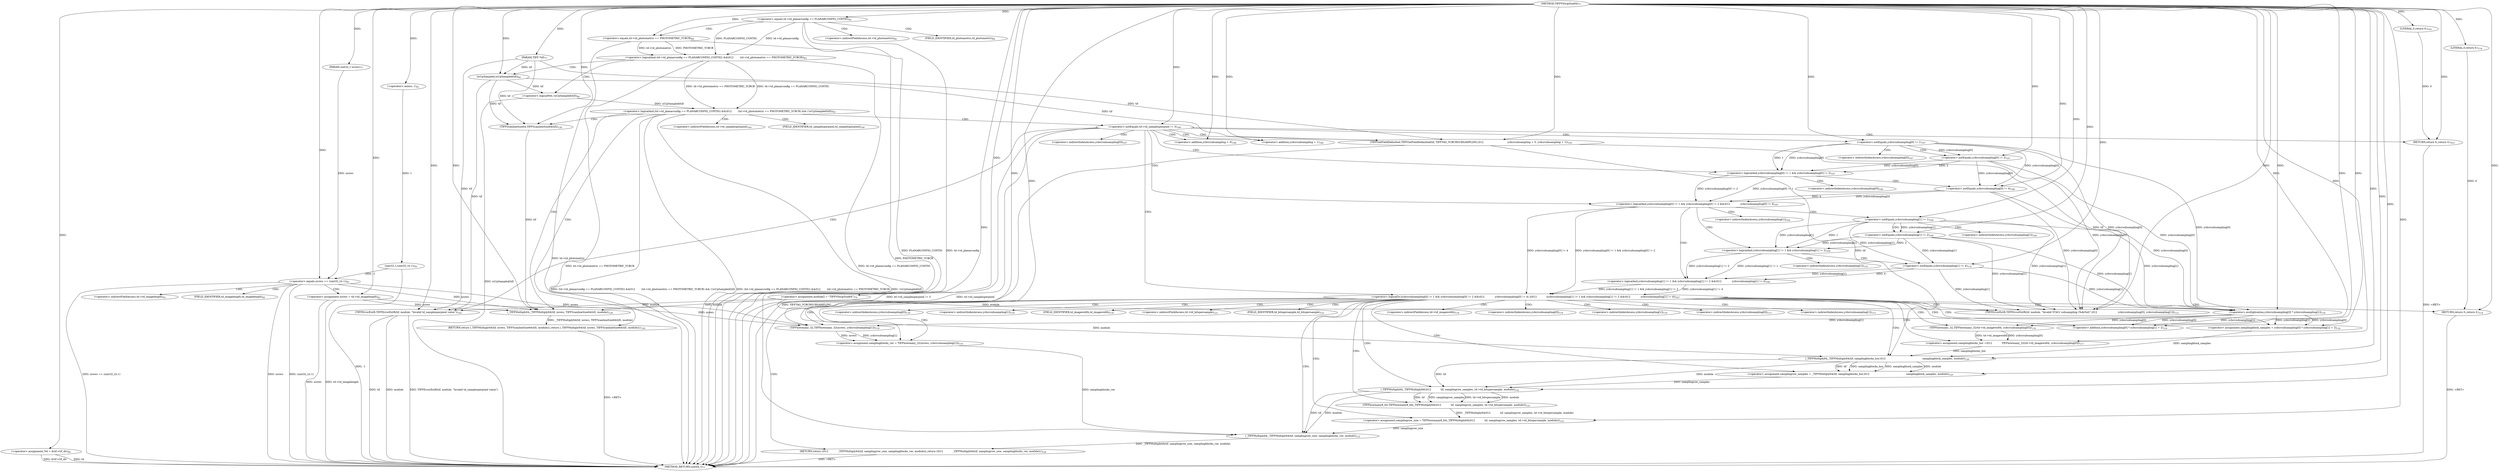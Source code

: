 digraph "TIFFVStripSize64" {  
"11033" [label = <(METHOD,TIFFVStripSize64)<SUB>77</SUB>> ]
"11213" [label = <(METHOD_RETURN,uint64_t)<SUB>77</SUB>> ]
"11034" [label = <(PARAM,TIFF *tif)<SUB>77</SUB>> ]
"11035" [label = <(PARAM,uint32_t nrows)<SUB>77</SUB>> ]
"11038" [label = <(&lt;operator&gt;.assignment,module[] = &quot;TIFFVStripSize64&quot;)<SUB>79</SUB>> ]
"11042" [label = <(&lt;operator&gt;.assignment,*td = &amp;tif-&gt;tif_dir)<SUB>80</SUB>> ]
"11049" [label = <(&lt;operator&gt;.equals,nrows == (uint32_t)(-1))<SUB>81</SUB>> ]
"11061" [label = <(&lt;operator&gt;.logicalAnd,(td-&gt;td_planarconfig == PLANARCONFIG_CONTIG) &amp;&amp;\012        (td-&gt;td_photometric == PHOTOMETRIC_YCBCR) &amp;&amp; (!isUpSampled(tif)))<SUB>83</SUB>> ]
"11055" [label = <(&lt;operator&gt;.assignment,nrows = td-&gt;td_imagelength)<SUB>82</SUB>> ]
"11096" [label = <(TIFFGetFieldDefaulted,TIFFGetFieldDefaulted(tif, TIFFTAG_YCBCRSUBSAMPLING,\012                              ycbcrsubsampling + 0, ycbcrsubsampling + 1))<SUB>105</SUB>> ]
"11154" [label = <(&lt;operator&gt;.assignment,samplingblock_samples = ycbcrsubsampling[0] * ycbcrsubsampling[1] + 2)<SUB>116</SUB>> ]
"11165" [label = <(&lt;operator&gt;.assignment,samplingblocks_hor =\012            TIFFhowmany_32(td-&gt;td_imagewidth, ycbcrsubsampling[0]))<SUB>117</SUB>> ]
"11174" [label = <(&lt;operator&gt;.assignment,samplingblocks_ver = TIFFhowmany_32(nrows, ycbcrsubsampling[1]))<SUB>119</SUB>> ]
"11181" [label = <(&lt;operator&gt;.assignment,samplingrow_samples = _TIFFMultiply64(tif, samplingblocks_hor,\012                                              samplingblock_samples, module))<SUB>120</SUB>> ]
"11188" [label = <(&lt;operator&gt;.assignment,samplingrow_size = TIFFhowmany8_64(_TIFFMultiply64(\012            tif, samplingrow_samples, td-&gt;td_bitspersample, module)))<SUB>122</SUB>> ]
"11198" [label = <(RETURN,return (\012            _TIFFMultiply64(tif, samplingrow_size, samplingblocks_ver, module));,return (\012            _TIFFMultiply64(tif, samplingrow_size, samplingblocks_ver, module));)<SUB>124</SUB>> ]
"11051" [label = <(uint32_t,(uint32_t)(-1))<SUB>81</SUB>> ]
"11062" [label = <(&lt;operator&gt;.logicalAnd,(td-&gt;td_planarconfig == PLANARCONFIG_CONTIG) &amp;&amp;\012        (td-&gt;td_photometric == PHOTOMETRIC_YCBCR))<SUB>83</SUB>> ]
"11073" [label = <(&lt;operator&gt;.logicalNot,!isUpSampled(tif))<SUB>84</SUB>> ]
"11084" [label = <(&lt;operator&gt;.notEquals,td-&gt;td_samplesperpixel != 3)<SUB>100</SUB>> ]
"11106" [label = <(&lt;operator&gt;.logicalOr,(ycbcrsubsampling[0] != 1 &amp;&amp; ycbcrsubsampling[0] != 2 &amp;&amp;\012             ycbcrsubsampling[0] != 4) ||\012            (ycbcrsubsampling[1] != 1 &amp;&amp; ycbcrsubsampling[1] != 2 &amp;&amp;\012             ycbcrsubsampling[1] != 4))<SUB>107</SUB>> ]
"11199" [label = <(_TIFFMultiply64,_TIFFMultiply64(tif, samplingrow_size, samplingblocks_ver, module))<SUB>125</SUB>> ]
"11206" [label = <(RETURN,return (_TIFFMultiply64(tif, nrows, TIFFScanlineSize64(tif), module));,return (_TIFFMultiply64(tif, nrows, TIFFScanlineSize64(tif), module));)<SUB>128</SUB>> ]
"11052" [label = <(&lt;operator&gt;.minus,-1)<SUB>81</SUB>> ]
"11063" [label = <(&lt;operator&gt;.equals,td-&gt;td_planarconfig == PLANARCONFIG_CONTIG)<SUB>83</SUB>> ]
"11068" [label = <(&lt;operator&gt;.equals,td-&gt;td_photometric == PHOTOMETRIC_YCBCR)<SUB>84</SUB>> ]
"11074" [label = <(isUpSampled,isUpSampled(tif))<SUB>84</SUB>> ]
"11090" [label = <(TIFFErrorExtR,TIFFErrorExtR(tif, module, &quot;Invalid td_samplesperpixel value&quot;))<SUB>102</SUB>> ]
"11094" [label = <(RETURN,return 0;,return 0;)<SUB>103</SUB>> ]
"11099" [label = <(&lt;operator&gt;.addition,ycbcrsubsampling + 0)<SUB>106</SUB>> ]
"11102" [label = <(&lt;operator&gt;.addition,ycbcrsubsampling + 1)<SUB>106</SUB>> ]
"11142" [label = <(TIFFErrorExtR,TIFFErrorExtR(tif, module, &quot;Invalid YCbCr subsampling (%dx%d)&quot;,\012                          ycbcrsubsampling[0], ycbcrsubsampling[1]))<SUB>112</SUB>> ]
"11152" [label = <(RETURN,return 0;,return 0;)<SUB>114</SUB>> ]
"11156" [label = <(&lt;operator&gt;.addition,ycbcrsubsampling[0] * ycbcrsubsampling[1] + 2)<SUB>116</SUB>> ]
"11167" [label = <(TIFFhowmany_32,TIFFhowmany_32(td-&gt;td_imagewidth, ycbcrsubsampling[0]))<SUB>118</SUB>> ]
"11176" [label = <(TIFFhowmany_32,TIFFhowmany_32(nrows, ycbcrsubsampling[1]))<SUB>119</SUB>> ]
"11183" [label = <(_TIFFMultiply64,_TIFFMultiply64(tif, samplingblocks_hor,\012                                              samplingblock_samples, module))<SUB>120</SUB>> ]
"11190" [label = <(TIFFhowmany8_64,TIFFhowmany8_64(_TIFFMultiply64(\012            tif, samplingrow_samples, td-&gt;td_bitspersample, module)))<SUB>122</SUB>> ]
"11207" [label = <(_TIFFMultiply64,_TIFFMultiply64(tif, nrows, TIFFScanlineSize64(tif), module))<SUB>128</SUB>> ]
"11095" [label = <(LITERAL,0,return 0;)<SUB>103</SUB>> ]
"11107" [label = <(&lt;operator&gt;.logicalAnd,ycbcrsubsampling[0] != 1 &amp;&amp; ycbcrsubsampling[0] != 2 &amp;&amp;\012             ycbcrsubsampling[0] != 4)<SUB>107</SUB>> ]
"11124" [label = <(&lt;operator&gt;.logicalAnd,ycbcrsubsampling[1] != 1 &amp;&amp; ycbcrsubsampling[1] != 2 &amp;&amp;\012             ycbcrsubsampling[1] != 4)<SUB>109</SUB>> ]
"11153" [label = <(LITERAL,0,return 0;)<SUB>114</SUB>> ]
"11157" [label = <(&lt;operator&gt;.multiplication,ycbcrsubsampling[0] * ycbcrsubsampling[1])<SUB>116</SUB>> ]
"11191" [label = <(_TIFFMultiply64,_TIFFMultiply64(\012            tif, samplingrow_samples, td-&gt;td_bitspersample, module))<SUB>122</SUB>> ]
"11108" [label = <(&lt;operator&gt;.logicalAnd,ycbcrsubsampling[0] != 1 &amp;&amp; ycbcrsubsampling[0] != 2)<SUB>107</SUB>> ]
"11119" [label = <(&lt;operator&gt;.notEquals,ycbcrsubsampling[0] != 4)<SUB>108</SUB>> ]
"11125" [label = <(&lt;operator&gt;.logicalAnd,ycbcrsubsampling[1] != 1 &amp;&amp; ycbcrsubsampling[1] != 2)<SUB>109</SUB>> ]
"11136" [label = <(&lt;operator&gt;.notEquals,ycbcrsubsampling[1] != 4)<SUB>110</SUB>> ]
"11210" [label = <(TIFFScanlineSize64,TIFFScanlineSize64(tif))<SUB>128</SUB>> ]
"11109" [label = <(&lt;operator&gt;.notEquals,ycbcrsubsampling[0] != 1)<SUB>107</SUB>> ]
"11114" [label = <(&lt;operator&gt;.notEquals,ycbcrsubsampling[0] != 2)<SUB>107</SUB>> ]
"11126" [label = <(&lt;operator&gt;.notEquals,ycbcrsubsampling[1] != 1)<SUB>109</SUB>> ]
"11131" [label = <(&lt;operator&gt;.notEquals,ycbcrsubsampling[1] != 2)<SUB>109</SUB>> ]
"11057" [label = <(&lt;operator&gt;.indirectFieldAccess,td-&gt;td_imagelength)<SUB>82</SUB>> ]
"11059" [label = <(FIELD_IDENTIFIER,td_imagelength,td_imagelength)<SUB>82</SUB>> ]
"11069" [label = <(&lt;operator&gt;.indirectFieldAccess,td-&gt;td_photometric)<SUB>84</SUB>> ]
"11085" [label = <(&lt;operator&gt;.indirectFieldAccess,td-&gt;td_samplesperpixel)<SUB>100</SUB>> ]
"11168" [label = <(&lt;operator&gt;.indirectFieldAccess,td-&gt;td_imagewidth)<SUB>118</SUB>> ]
"11171" [label = <(&lt;operator&gt;.indirectIndexAccess,ycbcrsubsampling[0])<SUB>118</SUB>> ]
"11178" [label = <(&lt;operator&gt;.indirectIndexAccess,ycbcrsubsampling[1])<SUB>119</SUB>> ]
"11071" [label = <(FIELD_IDENTIFIER,td_photometric,td_photometric)<SUB>84</SUB>> ]
"11087" [label = <(FIELD_IDENTIFIER,td_samplesperpixel,td_samplesperpixel)<SUB>100</SUB>> ]
"11146" [label = <(&lt;operator&gt;.indirectIndexAccess,ycbcrsubsampling[0])<SUB>113</SUB>> ]
"11149" [label = <(&lt;operator&gt;.indirectIndexAccess,ycbcrsubsampling[1])<SUB>113</SUB>> ]
"11158" [label = <(&lt;operator&gt;.indirectIndexAccess,ycbcrsubsampling[0])<SUB>116</SUB>> ]
"11161" [label = <(&lt;operator&gt;.indirectIndexAccess,ycbcrsubsampling[1])<SUB>116</SUB>> ]
"11170" [label = <(FIELD_IDENTIFIER,td_imagewidth,td_imagewidth)<SUB>118</SUB>> ]
"11194" [label = <(&lt;operator&gt;.indirectFieldAccess,td-&gt;td_bitspersample)<SUB>123</SUB>> ]
"11120" [label = <(&lt;operator&gt;.indirectIndexAccess,ycbcrsubsampling[0])<SUB>108</SUB>> ]
"11137" [label = <(&lt;operator&gt;.indirectIndexAccess,ycbcrsubsampling[1])<SUB>110</SUB>> ]
"11196" [label = <(FIELD_IDENTIFIER,td_bitspersample,td_bitspersample)<SUB>123</SUB>> ]
"11110" [label = <(&lt;operator&gt;.indirectIndexAccess,ycbcrsubsampling[0])<SUB>107</SUB>> ]
"11115" [label = <(&lt;operator&gt;.indirectIndexAccess,ycbcrsubsampling[0])<SUB>107</SUB>> ]
"11127" [label = <(&lt;operator&gt;.indirectIndexAccess,ycbcrsubsampling[1])<SUB>109</SUB>> ]
"11132" [label = <(&lt;operator&gt;.indirectIndexAccess,ycbcrsubsampling[1])<SUB>109</SUB>> ]
  "11152" -> "11213"  [ label = "DDG: &lt;RET&gt;"] 
  "11198" -> "11213"  [ label = "DDG: &lt;RET&gt;"] 
  "11206" -> "11213"  [ label = "DDG: &lt;RET&gt;"] 
  "11094" -> "11213"  [ label = "DDG: &lt;RET&gt;"] 
  "11042" -> "11213"  [ label = "DDG: td"] 
  "11042" -> "11213"  [ label = "DDG: &amp;tif-&gt;tif_dir"] 
  "11049" -> "11213"  [ label = "DDG: nrows"] 
  "11051" -> "11213"  [ label = "DDG: -1"] 
  "11049" -> "11213"  [ label = "DDG: (uint32_t)(-1)"] 
  "11049" -> "11213"  [ label = "DDG: nrows == (uint32_t)(-1)"] 
  "11055" -> "11213"  [ label = "DDG: nrows"] 
  "11055" -> "11213"  [ label = "DDG: td-&gt;td_imagelength"] 
  "11063" -> "11213"  [ label = "DDG: td-&gt;td_planarconfig"] 
  "11062" -> "11213"  [ label = "DDG: td-&gt;td_planarconfig == PLANARCONFIG_CONTIG"] 
  "11068" -> "11213"  [ label = "DDG: td-&gt;td_photometric"] 
  "11062" -> "11213"  [ label = "DDG: td-&gt;td_photometric == PHOTOMETRIC_YCBCR"] 
  "11061" -> "11213"  [ label = "DDG: (td-&gt;td_planarconfig == PLANARCONFIG_CONTIG) &amp;&amp;\012        (td-&gt;td_photometric == PHOTOMETRIC_YCBCR)"] 
  "11073" -> "11213"  [ label = "DDG: isUpSampled(tif)"] 
  "11061" -> "11213"  [ label = "DDG: !isUpSampled(tif)"] 
  "11061" -> "11213"  [ label = "DDG: (td-&gt;td_planarconfig == PLANARCONFIG_CONTIG) &amp;&amp;\012        (td-&gt;td_photometric == PHOTOMETRIC_YCBCR) &amp;&amp; (!isUpSampled(tif))"] 
  "11084" -> "11213"  [ label = "DDG: td-&gt;td_samplesperpixel"] 
  "11084" -> "11213"  [ label = "DDG: td-&gt;td_samplesperpixel != 3"] 
  "11090" -> "11213"  [ label = "DDG: tif"] 
  "11090" -> "11213"  [ label = "DDG: module"] 
  "11090" -> "11213"  [ label = "DDG: TIFFErrorExtR(tif, module, &quot;Invalid td_samplesperpixel value&quot;)"] 
  "11096" -> "11213"  [ label = "DDG: TIFFTAG_YCBCRSUBSAMPLING"] 
  "11068" -> "11213"  [ label = "DDG: PHOTOMETRIC_YCBCR"] 
  "11063" -> "11213"  [ label = "DDG: PLANARCONFIG_CONTIG"] 
  "11033" -> "11034"  [ label = "DDG: "] 
  "11033" -> "11035"  [ label = "DDG: "] 
  "11033" -> "11038"  [ label = "DDG: "] 
  "11033" -> "11042"  [ label = "DDG: "] 
  "11035" -> "11049"  [ label = "DDG: nrows"] 
  "11033" -> "11049"  [ label = "DDG: "] 
  "11051" -> "11049"  [ label = "DDG: -1"] 
  "11062" -> "11061"  [ label = "DDG: td-&gt;td_planarconfig == PLANARCONFIG_CONTIG"] 
  "11062" -> "11061"  [ label = "DDG: td-&gt;td_photometric == PHOTOMETRIC_YCBCR"] 
  "11073" -> "11061"  [ label = "DDG: isUpSampled(tif)"] 
  "11157" -> "11154"  [ label = "DDG: ycbcrsubsampling[0]"] 
  "11157" -> "11154"  [ label = "DDG: ycbcrsubsampling[1]"] 
  "11033" -> "11154"  [ label = "DDG: "] 
  "11167" -> "11165"  [ label = "DDG: td-&gt;td_imagewidth"] 
  "11167" -> "11165"  [ label = "DDG: ycbcrsubsampling[0]"] 
  "11176" -> "11174"  [ label = "DDG: nrows"] 
  "11176" -> "11174"  [ label = "DDG: ycbcrsubsampling[1]"] 
  "11183" -> "11181"  [ label = "DDG: tif"] 
  "11183" -> "11181"  [ label = "DDG: samplingblocks_hor"] 
  "11183" -> "11181"  [ label = "DDG: samplingblock_samples"] 
  "11183" -> "11181"  [ label = "DDG: module"] 
  "11190" -> "11188"  [ label = "DDG: _TIFFMultiply64(\012            tif, samplingrow_samples, td-&gt;td_bitspersample, module)"] 
  "11199" -> "11198"  [ label = "DDG: _TIFFMultiply64(tif, samplingrow_size, samplingblocks_ver, module)"] 
  "11052" -> "11051"  [ label = "DDG: 1"] 
  "11033" -> "11055"  [ label = "DDG: "] 
  "11063" -> "11062"  [ label = "DDG: td-&gt;td_planarconfig"] 
  "11063" -> "11062"  [ label = "DDG: PLANARCONFIG_CONTIG"] 
  "11068" -> "11062"  [ label = "DDG: td-&gt;td_photometric"] 
  "11068" -> "11062"  [ label = "DDG: PHOTOMETRIC_YCBCR"] 
  "11074" -> "11073"  [ label = "DDG: tif"] 
  "11074" -> "11096"  [ label = "DDG: tif"] 
  "11034" -> "11096"  [ label = "DDG: tif"] 
  "11033" -> "11096"  [ label = "DDG: "] 
  "11033" -> "11165"  [ label = "DDG: "] 
  "11033" -> "11174"  [ label = "DDG: "] 
  "11033" -> "11181"  [ label = "DDG: "] 
  "11033" -> "11188"  [ label = "DDG: "] 
  "11207" -> "11206"  [ label = "DDG: _TIFFMultiply64(tif, nrows, TIFFScanlineSize64(tif), module)"] 
  "11033" -> "11052"  [ label = "DDG: "] 
  "11033" -> "11063"  [ label = "DDG: "] 
  "11033" -> "11068"  [ label = "DDG: "] 
  "11034" -> "11074"  [ label = "DDG: tif"] 
  "11033" -> "11074"  [ label = "DDG: "] 
  "11033" -> "11084"  [ label = "DDG: "] 
  "11095" -> "11094"  [ label = "DDG: 0"] 
  "11033" -> "11094"  [ label = "DDG: "] 
  "11033" -> "11099"  [ label = "DDG: "] 
  "11033" -> "11102"  [ label = "DDG: "] 
  "11107" -> "11106"  [ label = "DDG: ycbcrsubsampling[0] != 1 &amp;&amp; ycbcrsubsampling[0] != 2"] 
  "11107" -> "11106"  [ label = "DDG: ycbcrsubsampling[0] != 4"] 
  "11124" -> "11106"  [ label = "DDG: ycbcrsubsampling[1] != 1 &amp;&amp; ycbcrsubsampling[1] != 2"] 
  "11124" -> "11106"  [ label = "DDG: ycbcrsubsampling[1] != 4"] 
  "11153" -> "11152"  [ label = "DDG: 0"] 
  "11033" -> "11152"  [ label = "DDG: "] 
  "11157" -> "11156"  [ label = "DDG: ycbcrsubsampling[0]"] 
  "11157" -> "11156"  [ label = "DDG: ycbcrsubsampling[1]"] 
  "11033" -> "11156"  [ label = "DDG: "] 
  "11157" -> "11167"  [ label = "DDG: ycbcrsubsampling[0]"] 
  "11033" -> "11167"  [ label = "DDG: "] 
  "11049" -> "11176"  [ label = "DDG: nrows"] 
  "11055" -> "11176"  [ label = "DDG: nrows"] 
  "11033" -> "11176"  [ label = "DDG: "] 
  "11157" -> "11176"  [ label = "DDG: ycbcrsubsampling[1]"] 
  "11096" -> "11183"  [ label = "DDG: tif"] 
  "11033" -> "11183"  [ label = "DDG: "] 
  "11165" -> "11183"  [ label = "DDG: samplingblocks_hor"] 
  "11154" -> "11183"  [ label = "DDG: samplingblock_samples"] 
  "11038" -> "11183"  [ label = "DDG: module"] 
  "11191" -> "11190"  [ label = "DDG: tif"] 
  "11191" -> "11190"  [ label = "DDG: samplingrow_samples"] 
  "11191" -> "11190"  [ label = "DDG: td-&gt;td_bitspersample"] 
  "11191" -> "11190"  [ label = "DDG: module"] 
  "11191" -> "11199"  [ label = "DDG: tif"] 
  "11033" -> "11199"  [ label = "DDG: "] 
  "11188" -> "11199"  [ label = "DDG: samplingrow_size"] 
  "11174" -> "11199"  [ label = "DDG: samplingblocks_ver"] 
  "11191" -> "11199"  [ label = "DDG: module"] 
  "11074" -> "11090"  [ label = "DDG: tif"] 
  "11034" -> "11090"  [ label = "DDG: tif"] 
  "11033" -> "11090"  [ label = "DDG: "] 
  "11038" -> "11090"  [ label = "DDG: module"] 
  "11033" -> "11095"  [ label = "DDG: "] 
  "11108" -> "11107"  [ label = "DDG: ycbcrsubsampling[0] != 1"] 
  "11108" -> "11107"  [ label = "DDG: ycbcrsubsampling[0] != 2"] 
  "11119" -> "11107"  [ label = "DDG: ycbcrsubsampling[0]"] 
  "11119" -> "11107"  [ label = "DDG: 4"] 
  "11125" -> "11124"  [ label = "DDG: ycbcrsubsampling[1] != 1"] 
  "11125" -> "11124"  [ label = "DDG: ycbcrsubsampling[1] != 2"] 
  "11136" -> "11124"  [ label = "DDG: ycbcrsubsampling[1]"] 
  "11136" -> "11124"  [ label = "DDG: 4"] 
  "11096" -> "11142"  [ label = "DDG: tif"] 
  "11033" -> "11142"  [ label = "DDG: "] 
  "11038" -> "11142"  [ label = "DDG: module"] 
  "11109" -> "11142"  [ label = "DDG: ycbcrsubsampling[0]"] 
  "11114" -> "11142"  [ label = "DDG: ycbcrsubsampling[0]"] 
  "11119" -> "11142"  [ label = "DDG: ycbcrsubsampling[0]"] 
  "11126" -> "11142"  [ label = "DDG: ycbcrsubsampling[1]"] 
  "11131" -> "11142"  [ label = "DDG: ycbcrsubsampling[1]"] 
  "11136" -> "11142"  [ label = "DDG: ycbcrsubsampling[1]"] 
  "11033" -> "11153"  [ label = "DDG: "] 
  "11109" -> "11157"  [ label = "DDG: ycbcrsubsampling[0]"] 
  "11114" -> "11157"  [ label = "DDG: ycbcrsubsampling[0]"] 
  "11119" -> "11157"  [ label = "DDG: ycbcrsubsampling[0]"] 
  "11033" -> "11157"  [ label = "DDG: "] 
  "11126" -> "11157"  [ label = "DDG: ycbcrsubsampling[1]"] 
  "11131" -> "11157"  [ label = "DDG: ycbcrsubsampling[1]"] 
  "11136" -> "11157"  [ label = "DDG: ycbcrsubsampling[1]"] 
  "11183" -> "11191"  [ label = "DDG: tif"] 
  "11033" -> "11191"  [ label = "DDG: "] 
  "11181" -> "11191"  [ label = "DDG: samplingrow_samples"] 
  "11183" -> "11191"  [ label = "DDG: module"] 
  "11210" -> "11207"  [ label = "DDG: tif"] 
  "11033" -> "11207"  [ label = "DDG: "] 
  "11049" -> "11207"  [ label = "DDG: nrows"] 
  "11055" -> "11207"  [ label = "DDG: nrows"] 
  "11038" -> "11207"  [ label = "DDG: module"] 
  "11109" -> "11108"  [ label = "DDG: ycbcrsubsampling[0]"] 
  "11109" -> "11108"  [ label = "DDG: 1"] 
  "11114" -> "11108"  [ label = "DDG: ycbcrsubsampling[0]"] 
  "11114" -> "11108"  [ label = "DDG: 2"] 
  "11109" -> "11119"  [ label = "DDG: ycbcrsubsampling[0]"] 
  "11114" -> "11119"  [ label = "DDG: ycbcrsubsampling[0]"] 
  "11033" -> "11119"  [ label = "DDG: "] 
  "11126" -> "11125"  [ label = "DDG: ycbcrsubsampling[1]"] 
  "11126" -> "11125"  [ label = "DDG: 1"] 
  "11131" -> "11125"  [ label = "DDG: ycbcrsubsampling[1]"] 
  "11131" -> "11125"  [ label = "DDG: 2"] 
  "11126" -> "11136"  [ label = "DDG: ycbcrsubsampling[1]"] 
  "11131" -> "11136"  [ label = "DDG: ycbcrsubsampling[1]"] 
  "11033" -> "11136"  [ label = "DDG: "] 
  "11074" -> "11210"  [ label = "DDG: tif"] 
  "11034" -> "11210"  [ label = "DDG: tif"] 
  "11033" -> "11210"  [ label = "DDG: "] 
  "11033" -> "11109"  [ label = "DDG: "] 
  "11109" -> "11114"  [ label = "DDG: ycbcrsubsampling[0]"] 
  "11033" -> "11114"  [ label = "DDG: "] 
  "11033" -> "11126"  [ label = "DDG: "] 
  "11126" -> "11131"  [ label = "DDG: ycbcrsubsampling[1]"] 
  "11033" -> "11131"  [ label = "DDG: "] 
  "11049" -> "11055"  [ label = "CDG: "] 
  "11049" -> "11059"  [ label = "CDG: "] 
  "11049" -> "11057"  [ label = "CDG: "] 
  "11061" -> "11210"  [ label = "CDG: "] 
  "11061" -> "11206"  [ label = "CDG: "] 
  "11061" -> "11084"  [ label = "CDG: "] 
  "11061" -> "11087"  [ label = "CDG: "] 
  "11061" -> "11207"  [ label = "CDG: "] 
  "11061" -> "11085"  [ label = "CDG: "] 
  "11062" -> "11074"  [ label = "CDG: "] 
  "11062" -> "11073"  [ label = "CDG: "] 
  "11063" -> "11068"  [ label = "CDG: "] 
  "11063" -> "11071"  [ label = "CDG: "] 
  "11063" -> "11069"  [ label = "CDG: "] 
  "11084" -> "11102"  [ label = "CDG: "] 
  "11084" -> "11109"  [ label = "CDG: "] 
  "11084" -> "11110"  [ label = "CDG: "] 
  "11084" -> "11096"  [ label = "CDG: "] 
  "11084" -> "11094"  [ label = "CDG: "] 
  "11084" -> "11090"  [ label = "CDG: "] 
  "11084" -> "11107"  [ label = "CDG: "] 
  "11084" -> "11099"  [ label = "CDG: "] 
  "11084" -> "11106"  [ label = "CDG: "] 
  "11084" -> "11108"  [ label = "CDG: "] 
  "11106" -> "11196"  [ label = "CDG: "] 
  "11106" -> "11149"  [ label = "CDG: "] 
  "11106" -> "11188"  [ label = "CDG: "] 
  "11106" -> "11170"  [ label = "CDG: "] 
  "11106" -> "11152"  [ label = "CDG: "] 
  "11106" -> "11146"  [ label = "CDG: "] 
  "11106" -> "11198"  [ label = "CDG: "] 
  "11106" -> "11190"  [ label = "CDG: "] 
  "11106" -> "11156"  [ label = "CDG: "] 
  "11106" -> "11194"  [ label = "CDG: "] 
  "11106" -> "11183"  [ label = "CDG: "] 
  "11106" -> "11168"  [ label = "CDG: "] 
  "11106" -> "11158"  [ label = "CDG: "] 
  "11106" -> "11178"  [ label = "CDG: "] 
  "11106" -> "11154"  [ label = "CDG: "] 
  "11106" -> "11165"  [ label = "CDG: "] 
  "11106" -> "11157"  [ label = "CDG: "] 
  "11106" -> "11161"  [ label = "CDG: "] 
  "11106" -> "11176"  [ label = "CDG: "] 
  "11106" -> "11191"  [ label = "CDG: "] 
  "11106" -> "11199"  [ label = "CDG: "] 
  "11106" -> "11167"  [ label = "CDG: "] 
  "11106" -> "11174"  [ label = "CDG: "] 
  "11106" -> "11171"  [ label = "CDG: "] 
  "11106" -> "11181"  [ label = "CDG: "] 
  "11106" -> "11142"  [ label = "CDG: "] 
  "11107" -> "11127"  [ label = "CDG: "] 
  "11107" -> "11125"  [ label = "CDG: "] 
  "11107" -> "11126"  [ label = "CDG: "] 
  "11107" -> "11124"  [ label = "CDG: "] 
  "11108" -> "11119"  [ label = "CDG: "] 
  "11108" -> "11120"  [ label = "CDG: "] 
  "11125" -> "11136"  [ label = "CDG: "] 
  "11125" -> "11137"  [ label = "CDG: "] 
  "11109" -> "11115"  [ label = "CDG: "] 
  "11109" -> "11114"  [ label = "CDG: "] 
  "11126" -> "11131"  [ label = "CDG: "] 
  "11126" -> "11132"  [ label = "CDG: "] 
}
